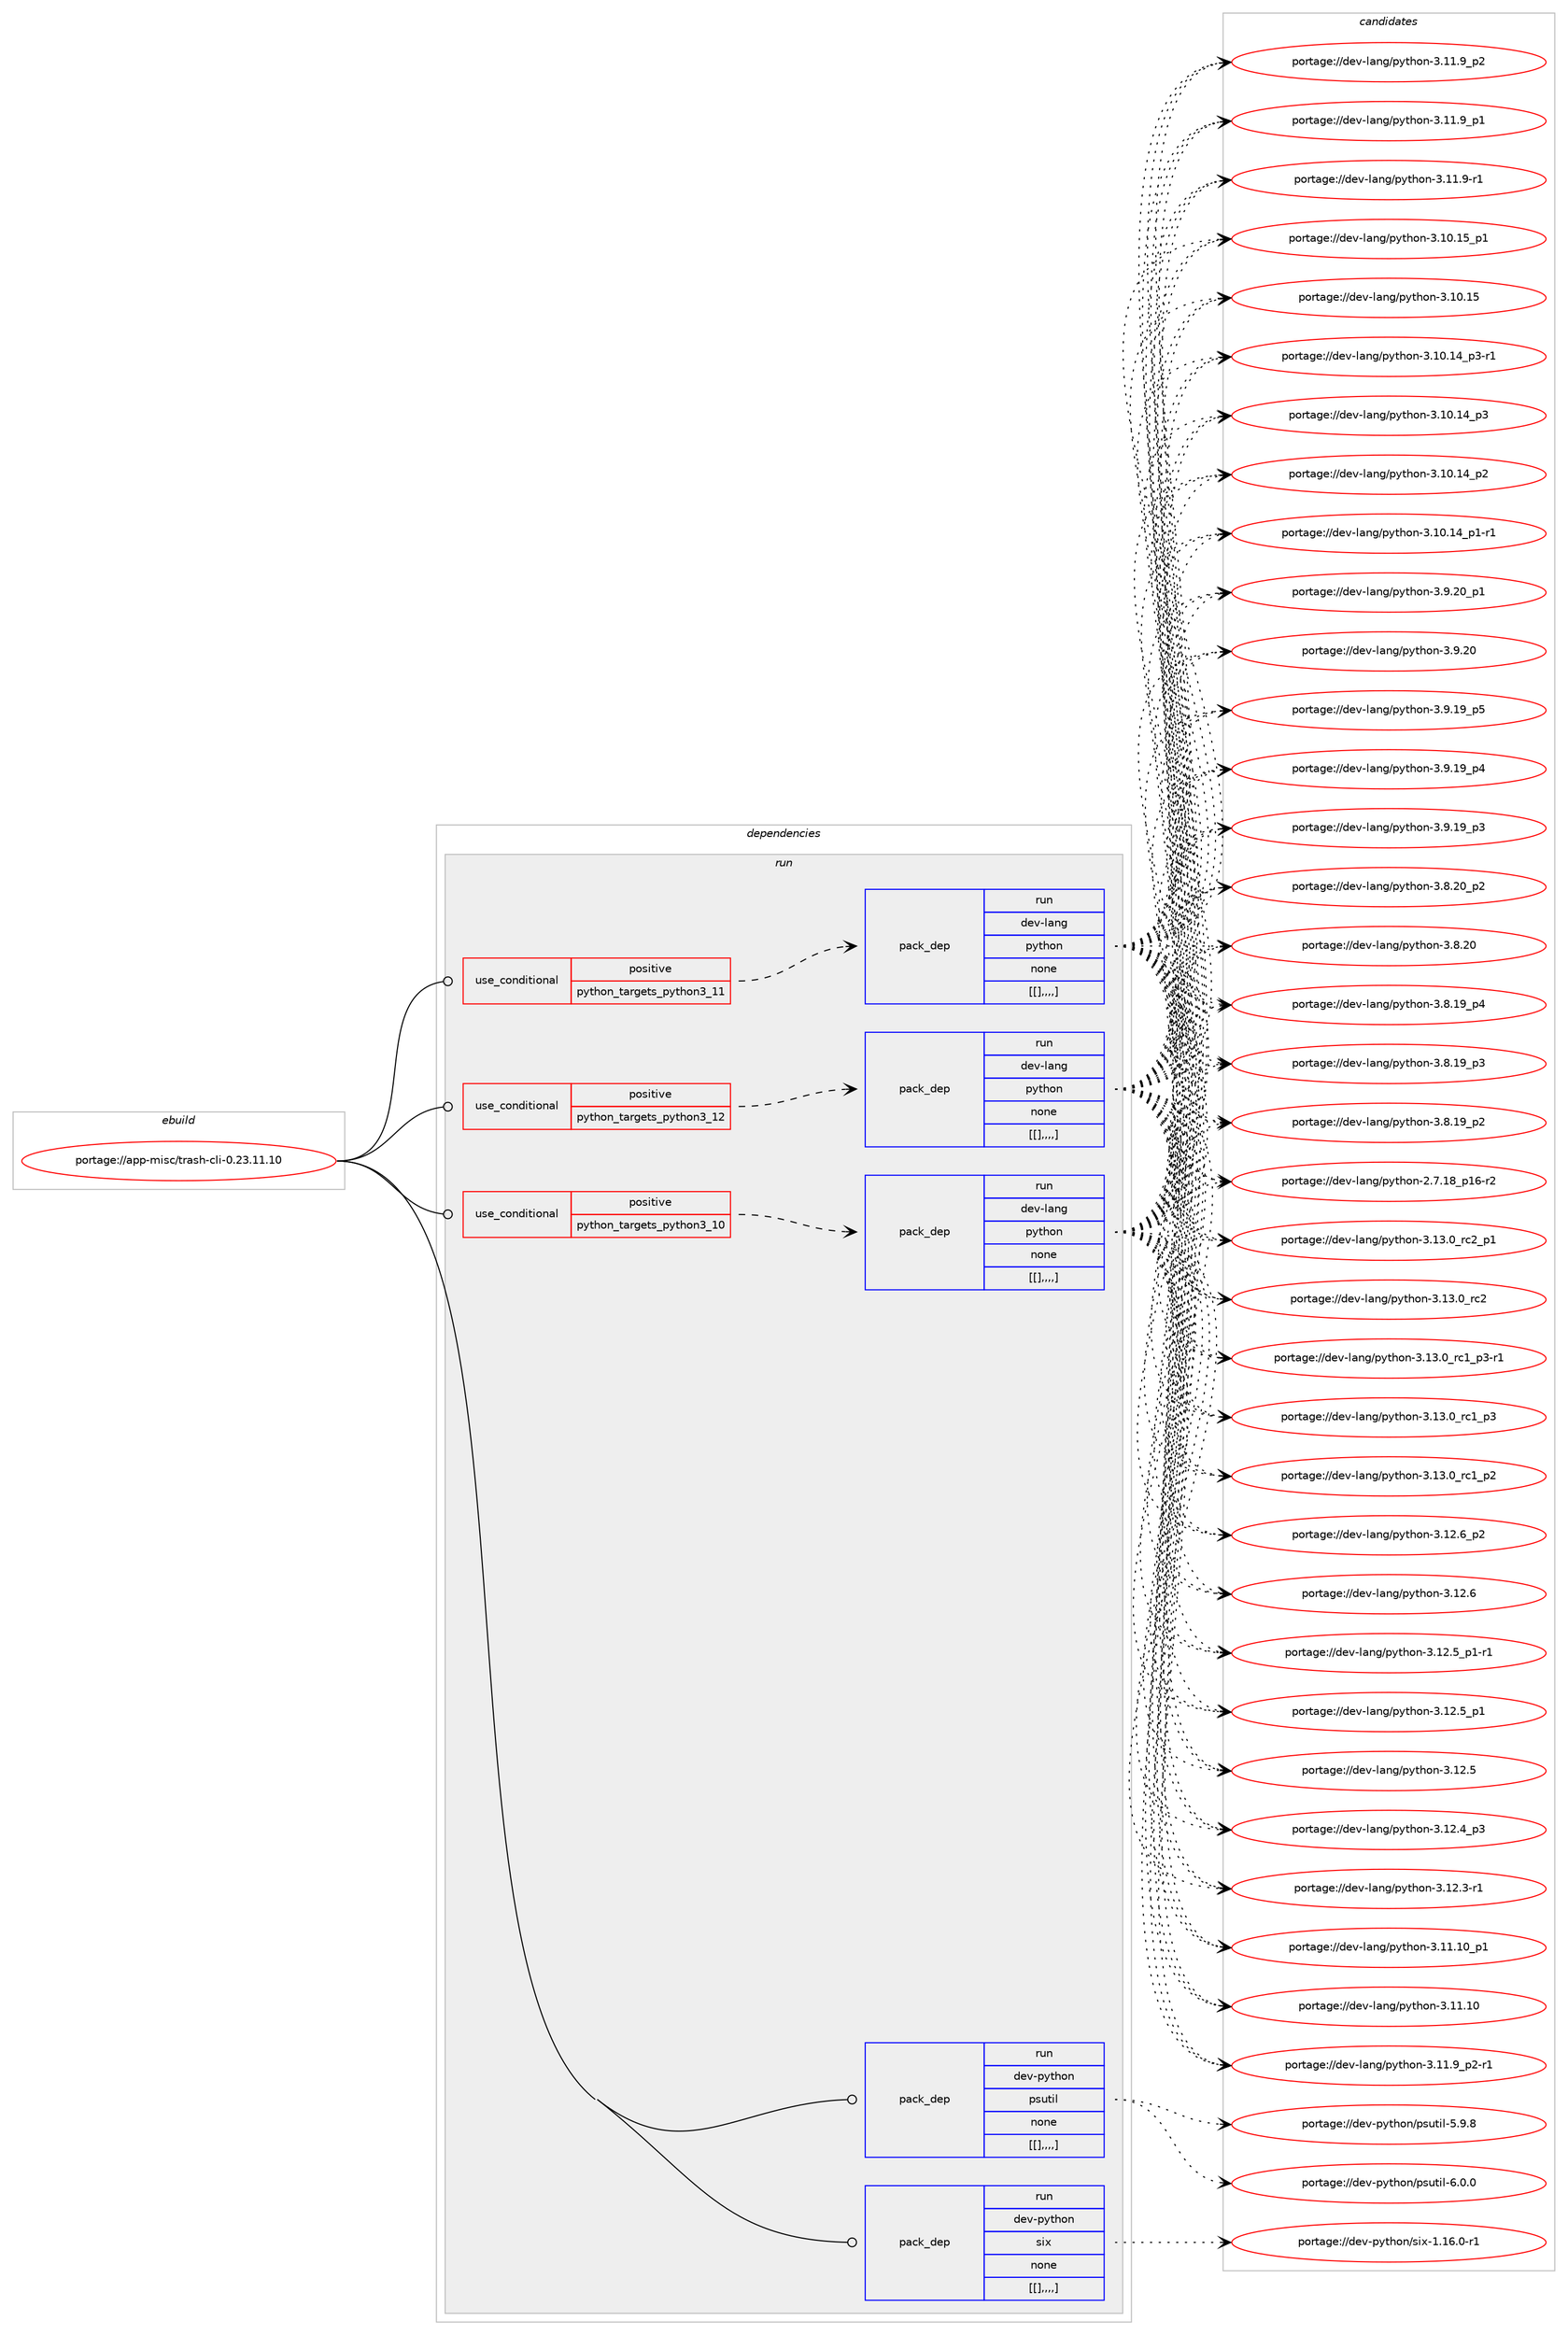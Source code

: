 digraph prolog {

# *************
# Graph options
# *************

newrank=true;
concentrate=true;
compound=true;
graph [rankdir=LR,fontname=Helvetica,fontsize=10,ranksep=1.5];#, ranksep=2.5, nodesep=0.2];
edge  [arrowhead=vee];
node  [fontname=Helvetica,fontsize=10];

# **********
# The ebuild
# **********

subgraph cluster_leftcol {
color=gray;
label=<<i>ebuild</i>>;
id [label="portage://app-misc/trash-cli-0.23.11.10", color=red, width=4, href="../app-misc/trash-cli-0.23.11.10.svg"];
}

# ****************
# The dependencies
# ****************

subgraph cluster_midcol {
color=gray;
label=<<i>dependencies</i>>;
subgraph cluster_compile {
fillcolor="#eeeeee";
style=filled;
label=<<i>compile</i>>;
}
subgraph cluster_compileandrun {
fillcolor="#eeeeee";
style=filled;
label=<<i>compile and run</i>>;
}
subgraph cluster_run {
fillcolor="#eeeeee";
style=filled;
label=<<i>run</i>>;
subgraph cond13211 {
dependency45098 [label=<<TABLE BORDER="0" CELLBORDER="1" CELLSPACING="0" CELLPADDING="4"><TR><TD ROWSPAN="3" CELLPADDING="10">use_conditional</TD></TR><TR><TD>positive</TD></TR><TR><TD>python_targets_python3_10</TD></TR></TABLE>>, shape=none, color=red];
subgraph pack31487 {
dependency45099 [label=<<TABLE BORDER="0" CELLBORDER="1" CELLSPACING="0" CELLPADDING="4" WIDTH="220"><TR><TD ROWSPAN="6" CELLPADDING="30">pack_dep</TD></TR><TR><TD WIDTH="110">run</TD></TR><TR><TD>dev-lang</TD></TR><TR><TD>python</TD></TR><TR><TD>none</TD></TR><TR><TD>[[],,,,]</TD></TR></TABLE>>, shape=none, color=blue];
}
dependency45098:e -> dependency45099:w [weight=20,style="dashed",arrowhead="vee"];
}
id:e -> dependency45098:w [weight=20,style="solid",arrowhead="odot"];
subgraph cond13212 {
dependency45100 [label=<<TABLE BORDER="0" CELLBORDER="1" CELLSPACING="0" CELLPADDING="4"><TR><TD ROWSPAN="3" CELLPADDING="10">use_conditional</TD></TR><TR><TD>positive</TD></TR><TR><TD>python_targets_python3_11</TD></TR></TABLE>>, shape=none, color=red];
subgraph pack31488 {
dependency45101 [label=<<TABLE BORDER="0" CELLBORDER="1" CELLSPACING="0" CELLPADDING="4" WIDTH="220"><TR><TD ROWSPAN="6" CELLPADDING="30">pack_dep</TD></TR><TR><TD WIDTH="110">run</TD></TR><TR><TD>dev-lang</TD></TR><TR><TD>python</TD></TR><TR><TD>none</TD></TR><TR><TD>[[],,,,]</TD></TR></TABLE>>, shape=none, color=blue];
}
dependency45100:e -> dependency45101:w [weight=20,style="dashed",arrowhead="vee"];
}
id:e -> dependency45100:w [weight=20,style="solid",arrowhead="odot"];
subgraph cond13213 {
dependency45102 [label=<<TABLE BORDER="0" CELLBORDER="1" CELLSPACING="0" CELLPADDING="4"><TR><TD ROWSPAN="3" CELLPADDING="10">use_conditional</TD></TR><TR><TD>positive</TD></TR><TR><TD>python_targets_python3_12</TD></TR></TABLE>>, shape=none, color=red];
subgraph pack31489 {
dependency45103 [label=<<TABLE BORDER="0" CELLBORDER="1" CELLSPACING="0" CELLPADDING="4" WIDTH="220"><TR><TD ROWSPAN="6" CELLPADDING="30">pack_dep</TD></TR><TR><TD WIDTH="110">run</TD></TR><TR><TD>dev-lang</TD></TR><TR><TD>python</TD></TR><TR><TD>none</TD></TR><TR><TD>[[],,,,]</TD></TR></TABLE>>, shape=none, color=blue];
}
dependency45102:e -> dependency45103:w [weight=20,style="dashed",arrowhead="vee"];
}
id:e -> dependency45102:w [weight=20,style="solid",arrowhead="odot"];
subgraph pack31490 {
dependency45104 [label=<<TABLE BORDER="0" CELLBORDER="1" CELLSPACING="0" CELLPADDING="4" WIDTH="220"><TR><TD ROWSPAN="6" CELLPADDING="30">pack_dep</TD></TR><TR><TD WIDTH="110">run</TD></TR><TR><TD>dev-python</TD></TR><TR><TD>psutil</TD></TR><TR><TD>none</TD></TR><TR><TD>[[],,,,]</TD></TR></TABLE>>, shape=none, color=blue];
}
id:e -> dependency45104:w [weight=20,style="solid",arrowhead="odot"];
subgraph pack31491 {
dependency45105 [label=<<TABLE BORDER="0" CELLBORDER="1" CELLSPACING="0" CELLPADDING="4" WIDTH="220"><TR><TD ROWSPAN="6" CELLPADDING="30">pack_dep</TD></TR><TR><TD WIDTH="110">run</TD></TR><TR><TD>dev-python</TD></TR><TR><TD>six</TD></TR><TR><TD>none</TD></TR><TR><TD>[[],,,,]</TD></TR></TABLE>>, shape=none, color=blue];
}
id:e -> dependency45105:w [weight=20,style="solid",arrowhead="odot"];
}
}

# **************
# The candidates
# **************

subgraph cluster_choices {
rank=same;
color=gray;
label=<<i>candidates</i>>;

subgraph choice31487 {
color=black;
nodesep=1;
choice100101118451089711010347112121116104111110455146495146489511499509511249 [label="portage://dev-lang/python-3.13.0_rc2_p1", color=red, width=4,href="../dev-lang/python-3.13.0_rc2_p1.svg"];
choice10010111845108971101034711212111610411111045514649514648951149950 [label="portage://dev-lang/python-3.13.0_rc2", color=red, width=4,href="../dev-lang/python-3.13.0_rc2.svg"];
choice1001011184510897110103471121211161041111104551464951464895114994995112514511449 [label="portage://dev-lang/python-3.13.0_rc1_p3-r1", color=red, width=4,href="../dev-lang/python-3.13.0_rc1_p3-r1.svg"];
choice100101118451089711010347112121116104111110455146495146489511499499511251 [label="portage://dev-lang/python-3.13.0_rc1_p3", color=red, width=4,href="../dev-lang/python-3.13.0_rc1_p3.svg"];
choice100101118451089711010347112121116104111110455146495146489511499499511250 [label="portage://dev-lang/python-3.13.0_rc1_p2", color=red, width=4,href="../dev-lang/python-3.13.0_rc1_p2.svg"];
choice100101118451089711010347112121116104111110455146495046549511250 [label="portage://dev-lang/python-3.12.6_p2", color=red, width=4,href="../dev-lang/python-3.12.6_p2.svg"];
choice10010111845108971101034711212111610411111045514649504654 [label="portage://dev-lang/python-3.12.6", color=red, width=4,href="../dev-lang/python-3.12.6.svg"];
choice1001011184510897110103471121211161041111104551464950465395112494511449 [label="portage://dev-lang/python-3.12.5_p1-r1", color=red, width=4,href="../dev-lang/python-3.12.5_p1-r1.svg"];
choice100101118451089711010347112121116104111110455146495046539511249 [label="portage://dev-lang/python-3.12.5_p1", color=red, width=4,href="../dev-lang/python-3.12.5_p1.svg"];
choice10010111845108971101034711212111610411111045514649504653 [label="portage://dev-lang/python-3.12.5", color=red, width=4,href="../dev-lang/python-3.12.5.svg"];
choice100101118451089711010347112121116104111110455146495046529511251 [label="portage://dev-lang/python-3.12.4_p3", color=red, width=4,href="../dev-lang/python-3.12.4_p3.svg"];
choice100101118451089711010347112121116104111110455146495046514511449 [label="portage://dev-lang/python-3.12.3-r1", color=red, width=4,href="../dev-lang/python-3.12.3-r1.svg"];
choice10010111845108971101034711212111610411111045514649494649489511249 [label="portage://dev-lang/python-3.11.10_p1", color=red, width=4,href="../dev-lang/python-3.11.10_p1.svg"];
choice1001011184510897110103471121211161041111104551464949464948 [label="portage://dev-lang/python-3.11.10", color=red, width=4,href="../dev-lang/python-3.11.10.svg"];
choice1001011184510897110103471121211161041111104551464949465795112504511449 [label="portage://dev-lang/python-3.11.9_p2-r1", color=red, width=4,href="../dev-lang/python-3.11.9_p2-r1.svg"];
choice100101118451089711010347112121116104111110455146494946579511250 [label="portage://dev-lang/python-3.11.9_p2", color=red, width=4,href="../dev-lang/python-3.11.9_p2.svg"];
choice100101118451089711010347112121116104111110455146494946579511249 [label="portage://dev-lang/python-3.11.9_p1", color=red, width=4,href="../dev-lang/python-3.11.9_p1.svg"];
choice100101118451089711010347112121116104111110455146494946574511449 [label="portage://dev-lang/python-3.11.9-r1", color=red, width=4,href="../dev-lang/python-3.11.9-r1.svg"];
choice10010111845108971101034711212111610411111045514649484649539511249 [label="portage://dev-lang/python-3.10.15_p1", color=red, width=4,href="../dev-lang/python-3.10.15_p1.svg"];
choice1001011184510897110103471121211161041111104551464948464953 [label="portage://dev-lang/python-3.10.15", color=red, width=4,href="../dev-lang/python-3.10.15.svg"];
choice100101118451089711010347112121116104111110455146494846495295112514511449 [label="portage://dev-lang/python-3.10.14_p3-r1", color=red, width=4,href="../dev-lang/python-3.10.14_p3-r1.svg"];
choice10010111845108971101034711212111610411111045514649484649529511251 [label="portage://dev-lang/python-3.10.14_p3", color=red, width=4,href="../dev-lang/python-3.10.14_p3.svg"];
choice10010111845108971101034711212111610411111045514649484649529511250 [label="portage://dev-lang/python-3.10.14_p2", color=red, width=4,href="../dev-lang/python-3.10.14_p2.svg"];
choice100101118451089711010347112121116104111110455146494846495295112494511449 [label="portage://dev-lang/python-3.10.14_p1-r1", color=red, width=4,href="../dev-lang/python-3.10.14_p1-r1.svg"];
choice100101118451089711010347112121116104111110455146574650489511249 [label="portage://dev-lang/python-3.9.20_p1", color=red, width=4,href="../dev-lang/python-3.9.20_p1.svg"];
choice10010111845108971101034711212111610411111045514657465048 [label="portage://dev-lang/python-3.9.20", color=red, width=4,href="../dev-lang/python-3.9.20.svg"];
choice100101118451089711010347112121116104111110455146574649579511253 [label="portage://dev-lang/python-3.9.19_p5", color=red, width=4,href="../dev-lang/python-3.9.19_p5.svg"];
choice100101118451089711010347112121116104111110455146574649579511252 [label="portage://dev-lang/python-3.9.19_p4", color=red, width=4,href="../dev-lang/python-3.9.19_p4.svg"];
choice100101118451089711010347112121116104111110455146574649579511251 [label="portage://dev-lang/python-3.9.19_p3", color=red, width=4,href="../dev-lang/python-3.9.19_p3.svg"];
choice100101118451089711010347112121116104111110455146564650489511250 [label="portage://dev-lang/python-3.8.20_p2", color=red, width=4,href="../dev-lang/python-3.8.20_p2.svg"];
choice10010111845108971101034711212111610411111045514656465048 [label="portage://dev-lang/python-3.8.20", color=red, width=4,href="../dev-lang/python-3.8.20.svg"];
choice100101118451089711010347112121116104111110455146564649579511252 [label="portage://dev-lang/python-3.8.19_p4", color=red, width=4,href="../dev-lang/python-3.8.19_p4.svg"];
choice100101118451089711010347112121116104111110455146564649579511251 [label="portage://dev-lang/python-3.8.19_p3", color=red, width=4,href="../dev-lang/python-3.8.19_p3.svg"];
choice100101118451089711010347112121116104111110455146564649579511250 [label="portage://dev-lang/python-3.8.19_p2", color=red, width=4,href="../dev-lang/python-3.8.19_p2.svg"];
choice100101118451089711010347112121116104111110455046554649569511249544511450 [label="portage://dev-lang/python-2.7.18_p16-r2", color=red, width=4,href="../dev-lang/python-2.7.18_p16-r2.svg"];
dependency45099:e -> choice100101118451089711010347112121116104111110455146495146489511499509511249:w [style=dotted,weight="100"];
dependency45099:e -> choice10010111845108971101034711212111610411111045514649514648951149950:w [style=dotted,weight="100"];
dependency45099:e -> choice1001011184510897110103471121211161041111104551464951464895114994995112514511449:w [style=dotted,weight="100"];
dependency45099:e -> choice100101118451089711010347112121116104111110455146495146489511499499511251:w [style=dotted,weight="100"];
dependency45099:e -> choice100101118451089711010347112121116104111110455146495146489511499499511250:w [style=dotted,weight="100"];
dependency45099:e -> choice100101118451089711010347112121116104111110455146495046549511250:w [style=dotted,weight="100"];
dependency45099:e -> choice10010111845108971101034711212111610411111045514649504654:w [style=dotted,weight="100"];
dependency45099:e -> choice1001011184510897110103471121211161041111104551464950465395112494511449:w [style=dotted,weight="100"];
dependency45099:e -> choice100101118451089711010347112121116104111110455146495046539511249:w [style=dotted,weight="100"];
dependency45099:e -> choice10010111845108971101034711212111610411111045514649504653:w [style=dotted,weight="100"];
dependency45099:e -> choice100101118451089711010347112121116104111110455146495046529511251:w [style=dotted,weight="100"];
dependency45099:e -> choice100101118451089711010347112121116104111110455146495046514511449:w [style=dotted,weight="100"];
dependency45099:e -> choice10010111845108971101034711212111610411111045514649494649489511249:w [style=dotted,weight="100"];
dependency45099:e -> choice1001011184510897110103471121211161041111104551464949464948:w [style=dotted,weight="100"];
dependency45099:e -> choice1001011184510897110103471121211161041111104551464949465795112504511449:w [style=dotted,weight="100"];
dependency45099:e -> choice100101118451089711010347112121116104111110455146494946579511250:w [style=dotted,weight="100"];
dependency45099:e -> choice100101118451089711010347112121116104111110455146494946579511249:w [style=dotted,weight="100"];
dependency45099:e -> choice100101118451089711010347112121116104111110455146494946574511449:w [style=dotted,weight="100"];
dependency45099:e -> choice10010111845108971101034711212111610411111045514649484649539511249:w [style=dotted,weight="100"];
dependency45099:e -> choice1001011184510897110103471121211161041111104551464948464953:w [style=dotted,weight="100"];
dependency45099:e -> choice100101118451089711010347112121116104111110455146494846495295112514511449:w [style=dotted,weight="100"];
dependency45099:e -> choice10010111845108971101034711212111610411111045514649484649529511251:w [style=dotted,weight="100"];
dependency45099:e -> choice10010111845108971101034711212111610411111045514649484649529511250:w [style=dotted,weight="100"];
dependency45099:e -> choice100101118451089711010347112121116104111110455146494846495295112494511449:w [style=dotted,weight="100"];
dependency45099:e -> choice100101118451089711010347112121116104111110455146574650489511249:w [style=dotted,weight="100"];
dependency45099:e -> choice10010111845108971101034711212111610411111045514657465048:w [style=dotted,weight="100"];
dependency45099:e -> choice100101118451089711010347112121116104111110455146574649579511253:w [style=dotted,weight="100"];
dependency45099:e -> choice100101118451089711010347112121116104111110455146574649579511252:w [style=dotted,weight="100"];
dependency45099:e -> choice100101118451089711010347112121116104111110455146574649579511251:w [style=dotted,weight="100"];
dependency45099:e -> choice100101118451089711010347112121116104111110455146564650489511250:w [style=dotted,weight="100"];
dependency45099:e -> choice10010111845108971101034711212111610411111045514656465048:w [style=dotted,weight="100"];
dependency45099:e -> choice100101118451089711010347112121116104111110455146564649579511252:w [style=dotted,weight="100"];
dependency45099:e -> choice100101118451089711010347112121116104111110455146564649579511251:w [style=dotted,weight="100"];
dependency45099:e -> choice100101118451089711010347112121116104111110455146564649579511250:w [style=dotted,weight="100"];
dependency45099:e -> choice100101118451089711010347112121116104111110455046554649569511249544511450:w [style=dotted,weight="100"];
}
subgraph choice31488 {
color=black;
nodesep=1;
choice100101118451089711010347112121116104111110455146495146489511499509511249 [label="portage://dev-lang/python-3.13.0_rc2_p1", color=red, width=4,href="../dev-lang/python-3.13.0_rc2_p1.svg"];
choice10010111845108971101034711212111610411111045514649514648951149950 [label="portage://dev-lang/python-3.13.0_rc2", color=red, width=4,href="../dev-lang/python-3.13.0_rc2.svg"];
choice1001011184510897110103471121211161041111104551464951464895114994995112514511449 [label="portage://dev-lang/python-3.13.0_rc1_p3-r1", color=red, width=4,href="../dev-lang/python-3.13.0_rc1_p3-r1.svg"];
choice100101118451089711010347112121116104111110455146495146489511499499511251 [label="portage://dev-lang/python-3.13.0_rc1_p3", color=red, width=4,href="../dev-lang/python-3.13.0_rc1_p3.svg"];
choice100101118451089711010347112121116104111110455146495146489511499499511250 [label="portage://dev-lang/python-3.13.0_rc1_p2", color=red, width=4,href="../dev-lang/python-3.13.0_rc1_p2.svg"];
choice100101118451089711010347112121116104111110455146495046549511250 [label="portage://dev-lang/python-3.12.6_p2", color=red, width=4,href="../dev-lang/python-3.12.6_p2.svg"];
choice10010111845108971101034711212111610411111045514649504654 [label="portage://dev-lang/python-3.12.6", color=red, width=4,href="../dev-lang/python-3.12.6.svg"];
choice1001011184510897110103471121211161041111104551464950465395112494511449 [label="portage://dev-lang/python-3.12.5_p1-r1", color=red, width=4,href="../dev-lang/python-3.12.5_p1-r1.svg"];
choice100101118451089711010347112121116104111110455146495046539511249 [label="portage://dev-lang/python-3.12.5_p1", color=red, width=4,href="../dev-lang/python-3.12.5_p1.svg"];
choice10010111845108971101034711212111610411111045514649504653 [label="portage://dev-lang/python-3.12.5", color=red, width=4,href="../dev-lang/python-3.12.5.svg"];
choice100101118451089711010347112121116104111110455146495046529511251 [label="portage://dev-lang/python-3.12.4_p3", color=red, width=4,href="../dev-lang/python-3.12.4_p3.svg"];
choice100101118451089711010347112121116104111110455146495046514511449 [label="portage://dev-lang/python-3.12.3-r1", color=red, width=4,href="../dev-lang/python-3.12.3-r1.svg"];
choice10010111845108971101034711212111610411111045514649494649489511249 [label="portage://dev-lang/python-3.11.10_p1", color=red, width=4,href="../dev-lang/python-3.11.10_p1.svg"];
choice1001011184510897110103471121211161041111104551464949464948 [label="portage://dev-lang/python-3.11.10", color=red, width=4,href="../dev-lang/python-3.11.10.svg"];
choice1001011184510897110103471121211161041111104551464949465795112504511449 [label="portage://dev-lang/python-3.11.9_p2-r1", color=red, width=4,href="../dev-lang/python-3.11.9_p2-r1.svg"];
choice100101118451089711010347112121116104111110455146494946579511250 [label="portage://dev-lang/python-3.11.9_p2", color=red, width=4,href="../dev-lang/python-3.11.9_p2.svg"];
choice100101118451089711010347112121116104111110455146494946579511249 [label="portage://dev-lang/python-3.11.9_p1", color=red, width=4,href="../dev-lang/python-3.11.9_p1.svg"];
choice100101118451089711010347112121116104111110455146494946574511449 [label="portage://dev-lang/python-3.11.9-r1", color=red, width=4,href="../dev-lang/python-3.11.9-r1.svg"];
choice10010111845108971101034711212111610411111045514649484649539511249 [label="portage://dev-lang/python-3.10.15_p1", color=red, width=4,href="../dev-lang/python-3.10.15_p1.svg"];
choice1001011184510897110103471121211161041111104551464948464953 [label="portage://dev-lang/python-3.10.15", color=red, width=4,href="../dev-lang/python-3.10.15.svg"];
choice100101118451089711010347112121116104111110455146494846495295112514511449 [label="portage://dev-lang/python-3.10.14_p3-r1", color=red, width=4,href="../dev-lang/python-3.10.14_p3-r1.svg"];
choice10010111845108971101034711212111610411111045514649484649529511251 [label="portage://dev-lang/python-3.10.14_p3", color=red, width=4,href="../dev-lang/python-3.10.14_p3.svg"];
choice10010111845108971101034711212111610411111045514649484649529511250 [label="portage://dev-lang/python-3.10.14_p2", color=red, width=4,href="../dev-lang/python-3.10.14_p2.svg"];
choice100101118451089711010347112121116104111110455146494846495295112494511449 [label="portage://dev-lang/python-3.10.14_p1-r1", color=red, width=4,href="../dev-lang/python-3.10.14_p1-r1.svg"];
choice100101118451089711010347112121116104111110455146574650489511249 [label="portage://dev-lang/python-3.9.20_p1", color=red, width=4,href="../dev-lang/python-3.9.20_p1.svg"];
choice10010111845108971101034711212111610411111045514657465048 [label="portage://dev-lang/python-3.9.20", color=red, width=4,href="../dev-lang/python-3.9.20.svg"];
choice100101118451089711010347112121116104111110455146574649579511253 [label="portage://dev-lang/python-3.9.19_p5", color=red, width=4,href="../dev-lang/python-3.9.19_p5.svg"];
choice100101118451089711010347112121116104111110455146574649579511252 [label="portage://dev-lang/python-3.9.19_p4", color=red, width=4,href="../dev-lang/python-3.9.19_p4.svg"];
choice100101118451089711010347112121116104111110455146574649579511251 [label="portage://dev-lang/python-3.9.19_p3", color=red, width=4,href="../dev-lang/python-3.9.19_p3.svg"];
choice100101118451089711010347112121116104111110455146564650489511250 [label="portage://dev-lang/python-3.8.20_p2", color=red, width=4,href="../dev-lang/python-3.8.20_p2.svg"];
choice10010111845108971101034711212111610411111045514656465048 [label="portage://dev-lang/python-3.8.20", color=red, width=4,href="../dev-lang/python-3.8.20.svg"];
choice100101118451089711010347112121116104111110455146564649579511252 [label="portage://dev-lang/python-3.8.19_p4", color=red, width=4,href="../dev-lang/python-3.8.19_p4.svg"];
choice100101118451089711010347112121116104111110455146564649579511251 [label="portage://dev-lang/python-3.8.19_p3", color=red, width=4,href="../dev-lang/python-3.8.19_p3.svg"];
choice100101118451089711010347112121116104111110455146564649579511250 [label="portage://dev-lang/python-3.8.19_p2", color=red, width=4,href="../dev-lang/python-3.8.19_p2.svg"];
choice100101118451089711010347112121116104111110455046554649569511249544511450 [label="portage://dev-lang/python-2.7.18_p16-r2", color=red, width=4,href="../dev-lang/python-2.7.18_p16-r2.svg"];
dependency45101:e -> choice100101118451089711010347112121116104111110455146495146489511499509511249:w [style=dotted,weight="100"];
dependency45101:e -> choice10010111845108971101034711212111610411111045514649514648951149950:w [style=dotted,weight="100"];
dependency45101:e -> choice1001011184510897110103471121211161041111104551464951464895114994995112514511449:w [style=dotted,weight="100"];
dependency45101:e -> choice100101118451089711010347112121116104111110455146495146489511499499511251:w [style=dotted,weight="100"];
dependency45101:e -> choice100101118451089711010347112121116104111110455146495146489511499499511250:w [style=dotted,weight="100"];
dependency45101:e -> choice100101118451089711010347112121116104111110455146495046549511250:w [style=dotted,weight="100"];
dependency45101:e -> choice10010111845108971101034711212111610411111045514649504654:w [style=dotted,weight="100"];
dependency45101:e -> choice1001011184510897110103471121211161041111104551464950465395112494511449:w [style=dotted,weight="100"];
dependency45101:e -> choice100101118451089711010347112121116104111110455146495046539511249:w [style=dotted,weight="100"];
dependency45101:e -> choice10010111845108971101034711212111610411111045514649504653:w [style=dotted,weight="100"];
dependency45101:e -> choice100101118451089711010347112121116104111110455146495046529511251:w [style=dotted,weight="100"];
dependency45101:e -> choice100101118451089711010347112121116104111110455146495046514511449:w [style=dotted,weight="100"];
dependency45101:e -> choice10010111845108971101034711212111610411111045514649494649489511249:w [style=dotted,weight="100"];
dependency45101:e -> choice1001011184510897110103471121211161041111104551464949464948:w [style=dotted,weight="100"];
dependency45101:e -> choice1001011184510897110103471121211161041111104551464949465795112504511449:w [style=dotted,weight="100"];
dependency45101:e -> choice100101118451089711010347112121116104111110455146494946579511250:w [style=dotted,weight="100"];
dependency45101:e -> choice100101118451089711010347112121116104111110455146494946579511249:w [style=dotted,weight="100"];
dependency45101:e -> choice100101118451089711010347112121116104111110455146494946574511449:w [style=dotted,weight="100"];
dependency45101:e -> choice10010111845108971101034711212111610411111045514649484649539511249:w [style=dotted,weight="100"];
dependency45101:e -> choice1001011184510897110103471121211161041111104551464948464953:w [style=dotted,weight="100"];
dependency45101:e -> choice100101118451089711010347112121116104111110455146494846495295112514511449:w [style=dotted,weight="100"];
dependency45101:e -> choice10010111845108971101034711212111610411111045514649484649529511251:w [style=dotted,weight="100"];
dependency45101:e -> choice10010111845108971101034711212111610411111045514649484649529511250:w [style=dotted,weight="100"];
dependency45101:e -> choice100101118451089711010347112121116104111110455146494846495295112494511449:w [style=dotted,weight="100"];
dependency45101:e -> choice100101118451089711010347112121116104111110455146574650489511249:w [style=dotted,weight="100"];
dependency45101:e -> choice10010111845108971101034711212111610411111045514657465048:w [style=dotted,weight="100"];
dependency45101:e -> choice100101118451089711010347112121116104111110455146574649579511253:w [style=dotted,weight="100"];
dependency45101:e -> choice100101118451089711010347112121116104111110455146574649579511252:w [style=dotted,weight="100"];
dependency45101:e -> choice100101118451089711010347112121116104111110455146574649579511251:w [style=dotted,weight="100"];
dependency45101:e -> choice100101118451089711010347112121116104111110455146564650489511250:w [style=dotted,weight="100"];
dependency45101:e -> choice10010111845108971101034711212111610411111045514656465048:w [style=dotted,weight="100"];
dependency45101:e -> choice100101118451089711010347112121116104111110455146564649579511252:w [style=dotted,weight="100"];
dependency45101:e -> choice100101118451089711010347112121116104111110455146564649579511251:w [style=dotted,weight="100"];
dependency45101:e -> choice100101118451089711010347112121116104111110455146564649579511250:w [style=dotted,weight="100"];
dependency45101:e -> choice100101118451089711010347112121116104111110455046554649569511249544511450:w [style=dotted,weight="100"];
}
subgraph choice31489 {
color=black;
nodesep=1;
choice100101118451089711010347112121116104111110455146495146489511499509511249 [label="portage://dev-lang/python-3.13.0_rc2_p1", color=red, width=4,href="../dev-lang/python-3.13.0_rc2_p1.svg"];
choice10010111845108971101034711212111610411111045514649514648951149950 [label="portage://dev-lang/python-3.13.0_rc2", color=red, width=4,href="../dev-lang/python-3.13.0_rc2.svg"];
choice1001011184510897110103471121211161041111104551464951464895114994995112514511449 [label="portage://dev-lang/python-3.13.0_rc1_p3-r1", color=red, width=4,href="../dev-lang/python-3.13.0_rc1_p3-r1.svg"];
choice100101118451089711010347112121116104111110455146495146489511499499511251 [label="portage://dev-lang/python-3.13.0_rc1_p3", color=red, width=4,href="../dev-lang/python-3.13.0_rc1_p3.svg"];
choice100101118451089711010347112121116104111110455146495146489511499499511250 [label="portage://dev-lang/python-3.13.0_rc1_p2", color=red, width=4,href="../dev-lang/python-3.13.0_rc1_p2.svg"];
choice100101118451089711010347112121116104111110455146495046549511250 [label="portage://dev-lang/python-3.12.6_p2", color=red, width=4,href="../dev-lang/python-3.12.6_p2.svg"];
choice10010111845108971101034711212111610411111045514649504654 [label="portage://dev-lang/python-3.12.6", color=red, width=4,href="../dev-lang/python-3.12.6.svg"];
choice1001011184510897110103471121211161041111104551464950465395112494511449 [label="portage://dev-lang/python-3.12.5_p1-r1", color=red, width=4,href="../dev-lang/python-3.12.5_p1-r1.svg"];
choice100101118451089711010347112121116104111110455146495046539511249 [label="portage://dev-lang/python-3.12.5_p1", color=red, width=4,href="../dev-lang/python-3.12.5_p1.svg"];
choice10010111845108971101034711212111610411111045514649504653 [label="portage://dev-lang/python-3.12.5", color=red, width=4,href="../dev-lang/python-3.12.5.svg"];
choice100101118451089711010347112121116104111110455146495046529511251 [label="portage://dev-lang/python-3.12.4_p3", color=red, width=4,href="../dev-lang/python-3.12.4_p3.svg"];
choice100101118451089711010347112121116104111110455146495046514511449 [label="portage://dev-lang/python-3.12.3-r1", color=red, width=4,href="../dev-lang/python-3.12.3-r1.svg"];
choice10010111845108971101034711212111610411111045514649494649489511249 [label="portage://dev-lang/python-3.11.10_p1", color=red, width=4,href="../dev-lang/python-3.11.10_p1.svg"];
choice1001011184510897110103471121211161041111104551464949464948 [label="portage://dev-lang/python-3.11.10", color=red, width=4,href="../dev-lang/python-3.11.10.svg"];
choice1001011184510897110103471121211161041111104551464949465795112504511449 [label="portage://dev-lang/python-3.11.9_p2-r1", color=red, width=4,href="../dev-lang/python-3.11.9_p2-r1.svg"];
choice100101118451089711010347112121116104111110455146494946579511250 [label="portage://dev-lang/python-3.11.9_p2", color=red, width=4,href="../dev-lang/python-3.11.9_p2.svg"];
choice100101118451089711010347112121116104111110455146494946579511249 [label="portage://dev-lang/python-3.11.9_p1", color=red, width=4,href="../dev-lang/python-3.11.9_p1.svg"];
choice100101118451089711010347112121116104111110455146494946574511449 [label="portage://dev-lang/python-3.11.9-r1", color=red, width=4,href="../dev-lang/python-3.11.9-r1.svg"];
choice10010111845108971101034711212111610411111045514649484649539511249 [label="portage://dev-lang/python-3.10.15_p1", color=red, width=4,href="../dev-lang/python-3.10.15_p1.svg"];
choice1001011184510897110103471121211161041111104551464948464953 [label="portage://dev-lang/python-3.10.15", color=red, width=4,href="../dev-lang/python-3.10.15.svg"];
choice100101118451089711010347112121116104111110455146494846495295112514511449 [label="portage://dev-lang/python-3.10.14_p3-r1", color=red, width=4,href="../dev-lang/python-3.10.14_p3-r1.svg"];
choice10010111845108971101034711212111610411111045514649484649529511251 [label="portage://dev-lang/python-3.10.14_p3", color=red, width=4,href="../dev-lang/python-3.10.14_p3.svg"];
choice10010111845108971101034711212111610411111045514649484649529511250 [label="portage://dev-lang/python-3.10.14_p2", color=red, width=4,href="../dev-lang/python-3.10.14_p2.svg"];
choice100101118451089711010347112121116104111110455146494846495295112494511449 [label="portage://dev-lang/python-3.10.14_p1-r1", color=red, width=4,href="../dev-lang/python-3.10.14_p1-r1.svg"];
choice100101118451089711010347112121116104111110455146574650489511249 [label="portage://dev-lang/python-3.9.20_p1", color=red, width=4,href="../dev-lang/python-3.9.20_p1.svg"];
choice10010111845108971101034711212111610411111045514657465048 [label="portage://dev-lang/python-3.9.20", color=red, width=4,href="../dev-lang/python-3.9.20.svg"];
choice100101118451089711010347112121116104111110455146574649579511253 [label="portage://dev-lang/python-3.9.19_p5", color=red, width=4,href="../dev-lang/python-3.9.19_p5.svg"];
choice100101118451089711010347112121116104111110455146574649579511252 [label="portage://dev-lang/python-3.9.19_p4", color=red, width=4,href="../dev-lang/python-3.9.19_p4.svg"];
choice100101118451089711010347112121116104111110455146574649579511251 [label="portage://dev-lang/python-3.9.19_p3", color=red, width=4,href="../dev-lang/python-3.9.19_p3.svg"];
choice100101118451089711010347112121116104111110455146564650489511250 [label="portage://dev-lang/python-3.8.20_p2", color=red, width=4,href="../dev-lang/python-3.8.20_p2.svg"];
choice10010111845108971101034711212111610411111045514656465048 [label="portage://dev-lang/python-3.8.20", color=red, width=4,href="../dev-lang/python-3.8.20.svg"];
choice100101118451089711010347112121116104111110455146564649579511252 [label="portage://dev-lang/python-3.8.19_p4", color=red, width=4,href="../dev-lang/python-3.8.19_p4.svg"];
choice100101118451089711010347112121116104111110455146564649579511251 [label="portage://dev-lang/python-3.8.19_p3", color=red, width=4,href="../dev-lang/python-3.8.19_p3.svg"];
choice100101118451089711010347112121116104111110455146564649579511250 [label="portage://dev-lang/python-3.8.19_p2", color=red, width=4,href="../dev-lang/python-3.8.19_p2.svg"];
choice100101118451089711010347112121116104111110455046554649569511249544511450 [label="portage://dev-lang/python-2.7.18_p16-r2", color=red, width=4,href="../dev-lang/python-2.7.18_p16-r2.svg"];
dependency45103:e -> choice100101118451089711010347112121116104111110455146495146489511499509511249:w [style=dotted,weight="100"];
dependency45103:e -> choice10010111845108971101034711212111610411111045514649514648951149950:w [style=dotted,weight="100"];
dependency45103:e -> choice1001011184510897110103471121211161041111104551464951464895114994995112514511449:w [style=dotted,weight="100"];
dependency45103:e -> choice100101118451089711010347112121116104111110455146495146489511499499511251:w [style=dotted,weight="100"];
dependency45103:e -> choice100101118451089711010347112121116104111110455146495146489511499499511250:w [style=dotted,weight="100"];
dependency45103:e -> choice100101118451089711010347112121116104111110455146495046549511250:w [style=dotted,weight="100"];
dependency45103:e -> choice10010111845108971101034711212111610411111045514649504654:w [style=dotted,weight="100"];
dependency45103:e -> choice1001011184510897110103471121211161041111104551464950465395112494511449:w [style=dotted,weight="100"];
dependency45103:e -> choice100101118451089711010347112121116104111110455146495046539511249:w [style=dotted,weight="100"];
dependency45103:e -> choice10010111845108971101034711212111610411111045514649504653:w [style=dotted,weight="100"];
dependency45103:e -> choice100101118451089711010347112121116104111110455146495046529511251:w [style=dotted,weight="100"];
dependency45103:e -> choice100101118451089711010347112121116104111110455146495046514511449:w [style=dotted,weight="100"];
dependency45103:e -> choice10010111845108971101034711212111610411111045514649494649489511249:w [style=dotted,weight="100"];
dependency45103:e -> choice1001011184510897110103471121211161041111104551464949464948:w [style=dotted,weight="100"];
dependency45103:e -> choice1001011184510897110103471121211161041111104551464949465795112504511449:w [style=dotted,weight="100"];
dependency45103:e -> choice100101118451089711010347112121116104111110455146494946579511250:w [style=dotted,weight="100"];
dependency45103:e -> choice100101118451089711010347112121116104111110455146494946579511249:w [style=dotted,weight="100"];
dependency45103:e -> choice100101118451089711010347112121116104111110455146494946574511449:w [style=dotted,weight="100"];
dependency45103:e -> choice10010111845108971101034711212111610411111045514649484649539511249:w [style=dotted,weight="100"];
dependency45103:e -> choice1001011184510897110103471121211161041111104551464948464953:w [style=dotted,weight="100"];
dependency45103:e -> choice100101118451089711010347112121116104111110455146494846495295112514511449:w [style=dotted,weight="100"];
dependency45103:e -> choice10010111845108971101034711212111610411111045514649484649529511251:w [style=dotted,weight="100"];
dependency45103:e -> choice10010111845108971101034711212111610411111045514649484649529511250:w [style=dotted,weight="100"];
dependency45103:e -> choice100101118451089711010347112121116104111110455146494846495295112494511449:w [style=dotted,weight="100"];
dependency45103:e -> choice100101118451089711010347112121116104111110455146574650489511249:w [style=dotted,weight="100"];
dependency45103:e -> choice10010111845108971101034711212111610411111045514657465048:w [style=dotted,weight="100"];
dependency45103:e -> choice100101118451089711010347112121116104111110455146574649579511253:w [style=dotted,weight="100"];
dependency45103:e -> choice100101118451089711010347112121116104111110455146574649579511252:w [style=dotted,weight="100"];
dependency45103:e -> choice100101118451089711010347112121116104111110455146574649579511251:w [style=dotted,weight="100"];
dependency45103:e -> choice100101118451089711010347112121116104111110455146564650489511250:w [style=dotted,weight="100"];
dependency45103:e -> choice10010111845108971101034711212111610411111045514656465048:w [style=dotted,weight="100"];
dependency45103:e -> choice100101118451089711010347112121116104111110455146564649579511252:w [style=dotted,weight="100"];
dependency45103:e -> choice100101118451089711010347112121116104111110455146564649579511251:w [style=dotted,weight="100"];
dependency45103:e -> choice100101118451089711010347112121116104111110455146564649579511250:w [style=dotted,weight="100"];
dependency45103:e -> choice100101118451089711010347112121116104111110455046554649569511249544511450:w [style=dotted,weight="100"];
}
subgraph choice31490 {
color=black;
nodesep=1;
choice1001011184511212111610411111047112115117116105108455446484648 [label="portage://dev-python/psutil-6.0.0", color=red, width=4,href="../dev-python/psutil-6.0.0.svg"];
choice1001011184511212111610411111047112115117116105108455346574656 [label="portage://dev-python/psutil-5.9.8", color=red, width=4,href="../dev-python/psutil-5.9.8.svg"];
dependency45104:e -> choice1001011184511212111610411111047112115117116105108455446484648:w [style=dotted,weight="100"];
dependency45104:e -> choice1001011184511212111610411111047112115117116105108455346574656:w [style=dotted,weight="100"];
}
subgraph choice31491 {
color=black;
nodesep=1;
choice1001011184511212111610411111047115105120454946495446484511449 [label="portage://dev-python/six-1.16.0-r1", color=red, width=4,href="../dev-python/six-1.16.0-r1.svg"];
dependency45105:e -> choice1001011184511212111610411111047115105120454946495446484511449:w [style=dotted,weight="100"];
}
}

}
